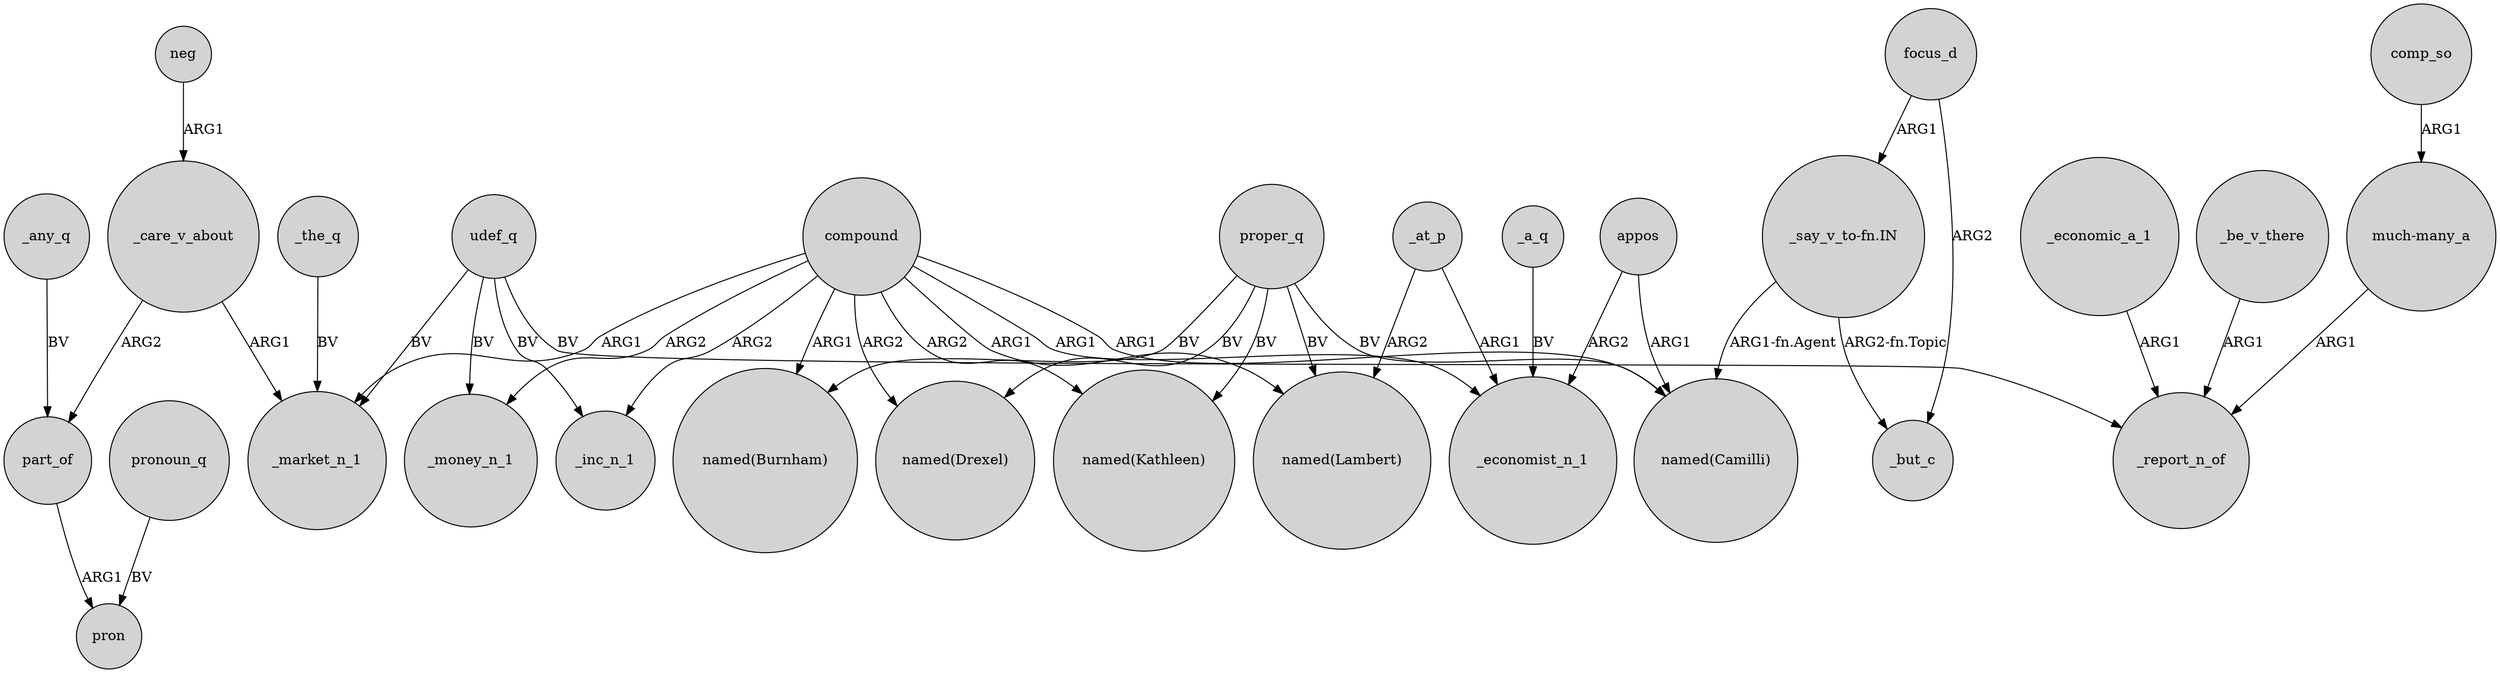 digraph {
	node [shape=circle style=filled]
	part_of -> pron [label=ARG1]
	udef_q -> _money_n_1 [label=BV]
	udef_q -> _inc_n_1 [label=BV]
	proper_q -> "named(Lambert)" [label=BV]
	proper_q -> "named(Drexel)" [label=BV]
	compound -> "named(Lambert)" [label=ARG1]
	appos -> _economist_n_1 [label=ARG2]
	_economic_a_1 -> _report_n_of [label=ARG1]
	_be_v_there -> _report_n_of [label=ARG1]
	udef_q -> _report_n_of [label=BV]
	udef_q -> _market_n_1 [label=BV]
	_a_q -> _economist_n_1 [label=BV]
	_care_v_about -> _market_n_1 [label=ARG1]
	focus_d -> "_say_v_to-fn.IN" [label=ARG1]
	focus_d -> _but_c [label=ARG2]
	"_say_v_to-fn.IN" -> _but_c [label="ARG2-fn.Topic"]
	compound -> _economist_n_1 [label=ARG1]
	"much-many_a" -> _report_n_of [label=ARG1]
	pronoun_q -> pron [label=BV]
	proper_q -> "named(Camilli)" [label=BV]
	compound -> "named(Kathleen)" [label=ARG2]
	compound -> _money_n_1 [label=ARG2]
	compound -> "named(Camilli)" [label=ARG1]
	compound -> "named(Drexel)" [label=ARG2]
	proper_q -> "named(Burnham)" [label=BV]
	_at_p -> _economist_n_1 [label=ARG1]
	_any_q -> part_of [label=BV]
	compound -> "named(Burnham)" [label=ARG1]
	_at_p -> "named(Lambert)" [label=ARG2]
	neg -> _care_v_about [label=ARG1]
	proper_q -> "named(Kathleen)" [label=BV]
	compound -> _market_n_1 [label=ARG1]
	comp_so -> "much-many_a" [label=ARG1]
	_the_q -> _market_n_1 [label=BV]
	_care_v_about -> part_of [label=ARG2]
	compound -> _inc_n_1 [label=ARG2]
	appos -> "named(Camilli)" [label=ARG1]
	"_say_v_to-fn.IN" -> "named(Camilli)" [label="ARG1-fn.Agent"]
}
